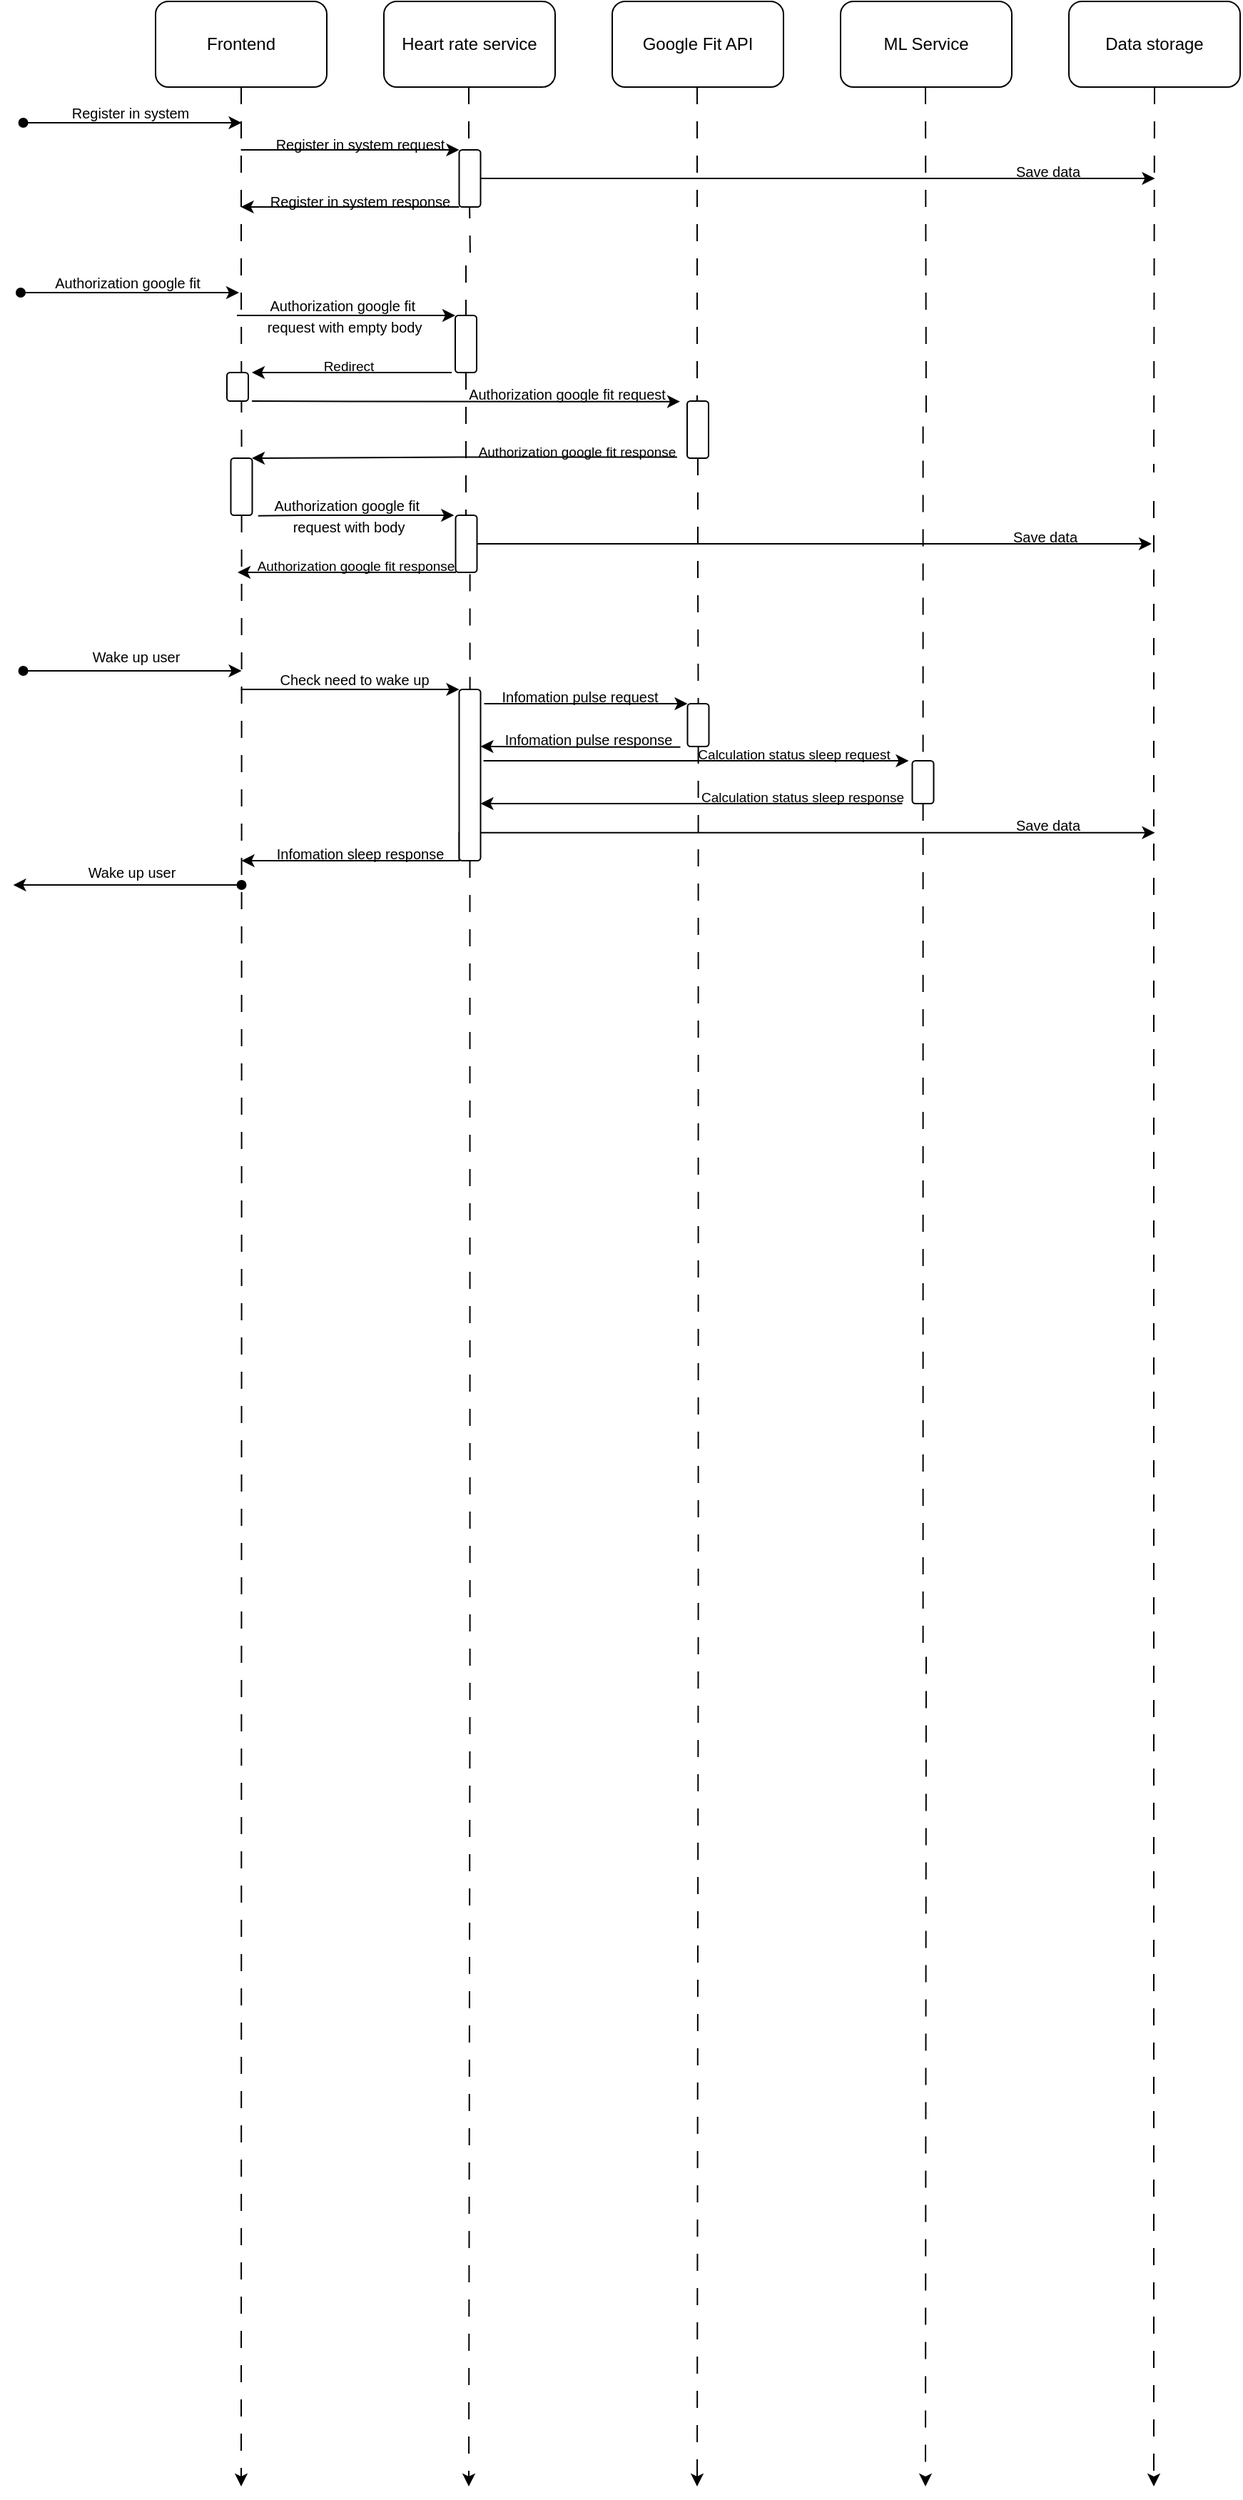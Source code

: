 <mxfile version="21.3.2" type="device">
  <diagram name="Page-1" id="HiQQ755nmSSbNRLTUAPr">
    <mxGraphModel dx="1577" dy="630" grid="0" gridSize="10" guides="1" tooltips="1" connect="1" arrows="1" fold="1" page="0" pageScale="1" pageWidth="850" pageHeight="1100" math="0" shadow="0">
      <root>
        <mxCell id="0" />
        <mxCell id="1" parent="0" />
        <mxCell id="yfIqBmDYOENal--9FzKk-6" style="edgeStyle=orthogonalEdgeStyle;rounded=0;orthogonalLoop=1;jettySize=auto;html=1;dashed=1;dashPattern=12 12;" parent="1" source="u_Wp-B7MnKJxYU2RvBDN-40" edge="1">
          <mxGeometry relative="1" as="geometry">
            <mxPoint x="100" y="1971" as="targetPoint" />
            <Array as="points">
              <mxPoint x="100" y="1130" />
              <mxPoint x="100" y="1130" />
            </Array>
          </mxGeometry>
        </mxCell>
        <mxCell id="yfIqBmDYOENal--9FzKk-1" value="Frontend" style="rounded=1;whiteSpace=wrap;html=1;" parent="1" vertex="1">
          <mxGeometry x="40" y="230" width="120" height="60" as="geometry" />
        </mxCell>
        <mxCell id="yfIqBmDYOENal--9FzKk-2" value="Heart rate service" style="rounded=1;whiteSpace=wrap;html=1;" parent="1" vertex="1">
          <mxGeometry x="200" y="230" width="120" height="60" as="geometry" />
        </mxCell>
        <mxCell id="yfIqBmDYOENal--9FzKk-3" value="Google Fit API" style="rounded=1;whiteSpace=wrap;html=1;" parent="1" vertex="1">
          <mxGeometry x="360" y="230" width="120" height="60" as="geometry" />
        </mxCell>
        <mxCell id="yfIqBmDYOENal--9FzKk-4" value="ML Service" style="rounded=1;whiteSpace=wrap;html=1;" parent="1" vertex="1">
          <mxGeometry x="520" y="230" width="120" height="60" as="geometry" />
        </mxCell>
        <mxCell id="yfIqBmDYOENal--9FzKk-5" value="Data storage" style="rounded=1;whiteSpace=wrap;html=1;" parent="1" vertex="1">
          <mxGeometry x="680" y="230" width="120" height="60" as="geometry" />
        </mxCell>
        <mxCell id="yfIqBmDYOENal--9FzKk-7" style="edgeStyle=orthogonalEdgeStyle;rounded=0;orthogonalLoop=1;jettySize=auto;html=1;dashed=1;dashPattern=12 12;exitX=1;exitY=0.5;exitDx=0;exitDy=0;" parent="1" source="xFeP8VPzGv1GcxXWumZ8-54" edge="1">
          <mxGeometry relative="1" as="geometry">
            <mxPoint x="259.5" y="1971" as="targetPoint" />
            <mxPoint x="259.5" y="830" as="sourcePoint" />
          </mxGeometry>
        </mxCell>
        <mxCell id="yfIqBmDYOENal--9FzKk-8" style="edgeStyle=orthogonalEdgeStyle;rounded=0;orthogonalLoop=1;jettySize=auto;html=1;dashed=1;dashPattern=12 12;" parent="1" source="xFeP8VPzGv1GcxXWumZ8-61" edge="1">
          <mxGeometry relative="1" as="geometry">
            <mxPoint x="419.5" y="1971" as="targetPoint" />
            <mxPoint x="419.5" y="290" as="sourcePoint" />
          </mxGeometry>
        </mxCell>
        <mxCell id="yfIqBmDYOENal--9FzKk-9" style="edgeStyle=orthogonalEdgeStyle;rounded=0;orthogonalLoop=1;jettySize=auto;html=1;dashed=1;dashPattern=12 12;" parent="1" source="xFeP8VPzGv1GcxXWumZ8-102" edge="1">
          <mxGeometry relative="1" as="geometry">
            <mxPoint x="579.5" y="1971" as="targetPoint" />
            <mxPoint x="579.5" y="290" as="sourcePoint" />
          </mxGeometry>
        </mxCell>
        <mxCell id="yfIqBmDYOENal--9FzKk-10" style="edgeStyle=orthogonalEdgeStyle;rounded=0;orthogonalLoop=1;jettySize=auto;html=1;dashed=1;dashPattern=12 12;" parent="1" edge="1">
          <mxGeometry relative="1" as="geometry">
            <mxPoint x="739.5" y="1971" as="targetPoint" />
            <mxPoint x="739.5" y="580" as="sourcePoint" />
          </mxGeometry>
        </mxCell>
        <mxCell id="xFeP8VPzGv1GcxXWumZ8-5" value="" style="edgeStyle=orthogonalEdgeStyle;rounded=0;orthogonalLoop=1;jettySize=auto;html=1;endArrow=none;endFill=0;dashed=1;dashPattern=12 12;" parent="1" edge="1">
          <mxGeometry relative="1" as="geometry">
            <mxPoint x="259.5" y="340" as="targetPoint" />
            <mxPoint x="259.5" y="290" as="sourcePoint" />
          </mxGeometry>
        </mxCell>
        <mxCell id="xFeP8VPzGv1GcxXWumZ8-9" style="edgeStyle=orthogonalEdgeStyle;rounded=0;orthogonalLoop=1;jettySize=auto;html=1;endArrow=none;endFill=0;startArrow=classic;startFill=1;" parent="1" edge="1">
          <mxGeometry relative="1" as="geometry">
            <mxPoint x="97" y="450" as="targetPoint" />
            <mxPoint x="250" y="450" as="sourcePoint" />
            <Array as="points">
              <mxPoint x="97" y="450" />
            </Array>
          </mxGeometry>
        </mxCell>
        <mxCell id="xFeP8VPzGv1GcxXWumZ8-26" style="edgeStyle=orthogonalEdgeStyle;rounded=0;orthogonalLoop=1;jettySize=auto;html=1;endArrow=classic;endFill=1;startArrow=none;startFill=0;" parent="1" edge="1">
          <mxGeometry relative="1" as="geometry">
            <mxPoint x="107.5" y="550" as="targetPoint" />
            <mxPoint x="405.51" y="549.31" as="sourcePoint" />
            <Array as="points">
              <mxPoint x="252.51" y="549.31" />
            </Array>
          </mxGeometry>
        </mxCell>
        <mxCell id="xFeP8VPzGv1GcxXWumZ8-27" style="edgeStyle=orthogonalEdgeStyle;rounded=0;orthogonalLoop=1;jettySize=auto;html=1;endArrow=classic;endFill=1;startArrow=none;startFill=0;" parent="1" edge="1">
          <mxGeometry relative="1" as="geometry">
            <mxPoint x="107.5" y="490" as="targetPoint" />
            <mxPoint x="247.5" y="490" as="sourcePoint" />
            <Array as="points">
              <mxPoint x="247.5" y="490" />
              <mxPoint x="247.5" y="490" />
            </Array>
          </mxGeometry>
        </mxCell>
        <mxCell id="xFeP8VPzGv1GcxXWumZ8-28" style="edgeStyle=orthogonalEdgeStyle;rounded=0;orthogonalLoop=1;jettySize=auto;html=1;endArrow=classic;endFill=1;startArrow=none;startFill=0;" parent="1" edge="1">
          <mxGeometry relative="1" as="geometry">
            <mxPoint x="267.75" y="792" as="targetPoint" />
            <mxPoint x="563.25" y="792" as="sourcePoint" />
            <Array as="points">
              <mxPoint x="410.25" y="792" />
            </Array>
          </mxGeometry>
        </mxCell>
        <mxCell id="xFeP8VPzGv1GcxXWumZ8-30" style="edgeStyle=orthogonalEdgeStyle;rounded=0;orthogonalLoop=1;jettySize=auto;html=1;endArrow=none;endFill=0;startArrow=classic;startFill=1;" parent="1" edge="1">
          <mxGeometry relative="1" as="geometry">
            <mxPoint x="107.5" y="510" as="targetPoint" />
            <mxPoint x="407.5" y="510.34" as="sourcePoint" />
            <Array as="points">
              <mxPoint x="177.5" y="510" />
            </Array>
          </mxGeometry>
        </mxCell>
        <mxCell id="xFeP8VPzGv1GcxXWumZ8-32" style="edgeStyle=orthogonalEdgeStyle;rounded=0;orthogonalLoop=1;jettySize=auto;html=1;endArrow=none;endFill=0;startArrow=classic;startFill=1;" parent="1" edge="1">
          <mxGeometry relative="1" as="geometry">
            <mxPoint x="265.52" y="610" as="targetPoint" />
            <mxPoint x="738" y="610" as="sourcePoint" />
            <Array as="points">
              <mxPoint x="265.52" y="610" />
            </Array>
          </mxGeometry>
        </mxCell>
        <mxCell id="xFeP8VPzGv1GcxXWumZ8-33" style="edgeStyle=orthogonalEdgeStyle;rounded=0;orthogonalLoop=1;jettySize=auto;html=1;endArrow=none;endFill=0;startArrow=classic;startFill=1;" parent="1" edge="1">
          <mxGeometry relative="1" as="geometry">
            <mxPoint x="99.75" y="712" as="targetPoint" />
            <mxPoint x="252.75" y="712" as="sourcePoint" />
            <Array as="points">
              <mxPoint x="99.75" y="712" />
            </Array>
          </mxGeometry>
        </mxCell>
        <mxCell id="xFeP8VPzGv1GcxXWumZ8-34" style="edgeStyle=orthogonalEdgeStyle;rounded=0;orthogonalLoop=1;jettySize=auto;html=1;endArrow=none;endFill=0;startArrow=classic;startFill=1;" parent="1" edge="1">
          <mxGeometry relative="1" as="geometry">
            <mxPoint x="270.25" y="722" as="targetPoint" />
            <mxPoint x="412.75" y="722" as="sourcePoint" />
            <Array as="points">
              <mxPoint x="270.25" y="722" />
            </Array>
          </mxGeometry>
        </mxCell>
        <mxCell id="xFeP8VPzGv1GcxXWumZ8-42" style="edgeStyle=orthogonalEdgeStyle;rounded=0;orthogonalLoop=1;jettySize=auto;html=1;endArrow=none;endFill=0;startArrow=classic;startFill=1;" parent="1" edge="1">
          <mxGeometry relative="1" as="geometry">
            <mxPoint x="267.75" y="812.42" as="targetPoint" />
            <mxPoint x="740.25" y="812.42" as="sourcePoint" />
            <Array as="points">
              <mxPoint x="267.75" y="812.42" />
            </Array>
          </mxGeometry>
        </mxCell>
        <mxCell id="xFeP8VPzGv1GcxXWumZ8-43" style="edgeStyle=orthogonalEdgeStyle;rounded=0;orthogonalLoop=1;jettySize=auto;html=1;endArrow=none;endFill=0;startArrow=classic;startFill=1;" parent="1" edge="1">
          <mxGeometry relative="1" as="geometry">
            <mxPoint x="269.75" y="762" as="targetPoint" />
            <mxPoint x="567.75" y="762" as="sourcePoint" />
            <Array as="points">
              <mxPoint x="269.75" y="762" />
            </Array>
          </mxGeometry>
        </mxCell>
        <mxCell id="xFeP8VPzGv1GcxXWumZ8-45" style="edgeStyle=orthogonalEdgeStyle;rounded=0;orthogonalLoop=1;jettySize=auto;html=1;endArrow=classic;endFill=1;startArrow=none;startFill=0;" parent="1" edge="1">
          <mxGeometry relative="1" as="geometry">
            <mxPoint x="100.25" y="832" as="targetPoint" />
            <mxPoint x="252.75" y="812" as="sourcePoint" />
            <Array as="points">
              <mxPoint x="253.25" y="832" />
              <mxPoint x="100.25" y="832" />
            </Array>
          </mxGeometry>
        </mxCell>
        <mxCell id="xFeP8VPzGv1GcxXWumZ8-67" value="" style="edgeStyle=orthogonalEdgeStyle;rounded=0;orthogonalLoop=1;jettySize=auto;html=1;endArrow=none;endFill=0;dashed=1;dashPattern=12 12;exitX=1;exitY=0.5;exitDx=0;exitDy=0;" parent="1" target="xFeP8VPzGv1GcxXWumZ8-53" edge="1">
          <mxGeometry relative="1" as="geometry">
            <mxPoint x="259.5" y="1971" as="targetPoint" />
            <mxPoint x="260" y="370" as="sourcePoint" />
          </mxGeometry>
        </mxCell>
        <mxCell id="xFeP8VPzGv1GcxXWumZ8-53" value="" style="rounded=1;whiteSpace=wrap;html=1;direction=south;" parent="1" vertex="1">
          <mxGeometry x="250" y="450" width="15" height="40" as="geometry" />
        </mxCell>
        <mxCell id="xFeP8VPzGv1GcxXWumZ8-83" value="" style="edgeStyle=orthogonalEdgeStyle;rounded=0;orthogonalLoop=1;jettySize=auto;html=1;dashed=1;dashPattern=12 12;endArrow=none;endFill=0;" parent="1" source="xFeP8VPzGv1GcxXWumZ8-53" target="xFeP8VPzGv1GcxXWumZ8-54" edge="1">
          <mxGeometry relative="1" as="geometry">
            <mxPoint x="259.5" y="1971" as="targetPoint" />
            <mxPoint x="260" y="490" as="sourcePoint" />
          </mxGeometry>
        </mxCell>
        <mxCell id="xFeP8VPzGv1GcxXWumZ8-54" value="" style="rounded=1;whiteSpace=wrap;html=1;direction=south;" parent="1" vertex="1">
          <mxGeometry x="252.75" y="712" width="15" height="120" as="geometry" />
        </mxCell>
        <mxCell id="xFeP8VPzGv1GcxXWumZ8-86" value="" style="edgeStyle=orthogonalEdgeStyle;rounded=0;orthogonalLoop=1;jettySize=auto;html=1;dashed=1;dashPattern=12 12;endArrow=none;endFill=0;" parent="1" target="xFeP8VPzGv1GcxXWumZ8-55" edge="1">
          <mxGeometry relative="1" as="geometry">
            <mxPoint x="419.5" y="1971" as="targetPoint" />
            <mxPoint x="419.5" y="290" as="sourcePoint" />
          </mxGeometry>
        </mxCell>
        <mxCell id="xFeP8VPzGv1GcxXWumZ8-55" value="" style="rounded=1;whiteSpace=wrap;html=1;direction=south;" parent="1" vertex="1">
          <mxGeometry x="412.5" y="510" width="15" height="40" as="geometry" />
        </mxCell>
        <mxCell id="xFeP8VPzGv1GcxXWumZ8-87" style="edgeStyle=orthogonalEdgeStyle;rounded=0;orthogonalLoop=1;jettySize=auto;html=1;endArrow=none;endFill=0;startArrow=classic;startFill=1;" parent="1" edge="1">
          <mxGeometry relative="1" as="geometry">
            <mxPoint x="111.88" y="590.34" as="targetPoint" />
            <mxPoint x="249.13" y="590" as="sourcePoint" />
            <Array as="points">
              <mxPoint x="142.13" y="590.34" />
              <mxPoint x="142.13" y="590.34" />
            </Array>
          </mxGeometry>
        </mxCell>
        <mxCell id="xFeP8VPzGv1GcxXWumZ8-88" style="edgeStyle=orthogonalEdgeStyle;rounded=0;orthogonalLoop=1;jettySize=auto;html=1;endArrow=classic;endFill=1;startArrow=none;startFill=0;" parent="1" edge="1">
          <mxGeometry relative="1" as="geometry">
            <mxPoint x="97.5" y="630" as="targetPoint" />
            <mxPoint x="250.5" y="630" as="sourcePoint" />
            <Array as="points">
              <mxPoint x="97.5" y="630" />
            </Array>
          </mxGeometry>
        </mxCell>
        <mxCell id="xFeP8VPzGv1GcxXWumZ8-89" value="" style="rounded=1;whiteSpace=wrap;html=1;direction=south;" parent="1" vertex="1">
          <mxGeometry x="250.25" y="590" width="15" height="40" as="geometry" />
        </mxCell>
        <mxCell id="xFeP8VPzGv1GcxXWumZ8-90" value="" style="edgeStyle=orthogonalEdgeStyle;rounded=0;orthogonalLoop=1;jettySize=auto;html=1;dashed=1;dashPattern=12 12;endArrow=none;endFill=0;exitX=0.5;exitY=1;exitDx=0;exitDy=0;" parent="1" source="yfIqBmDYOENal--9FzKk-5" edge="1">
          <mxGeometry relative="1" as="geometry">
            <mxPoint x="739.5" y="560" as="targetPoint" />
            <mxPoint x="739.5" y="390" as="sourcePoint" />
          </mxGeometry>
        </mxCell>
        <mxCell id="xFeP8VPzGv1GcxXWumZ8-103" value="" style="edgeStyle=orthogonalEdgeStyle;rounded=0;orthogonalLoop=1;jettySize=auto;html=1;dashed=1;dashPattern=12 12;endArrow=none;endFill=0;" parent="1" target="xFeP8VPzGv1GcxXWumZ8-102" edge="1">
          <mxGeometry relative="1" as="geometry">
            <mxPoint x="579.5" y="1971" as="targetPoint" />
            <mxPoint x="579.5" y="290" as="sourcePoint" />
          </mxGeometry>
        </mxCell>
        <mxCell id="xFeP8VPzGv1GcxXWumZ8-102" value="" style="rounded=1;whiteSpace=wrap;html=1;direction=south;" parent="1" vertex="1">
          <mxGeometry x="570.25" y="762" width="15" height="30" as="geometry" />
        </mxCell>
        <mxCell id="9ts8WiNrW34T15GEBxfx-7" value="" style="edgeStyle=orthogonalEdgeStyle;rounded=0;orthogonalLoop=1;jettySize=auto;html=1;dashed=1;dashPattern=12 12;endArrow=none;endFill=0;exitX=1;exitY=0.5;exitDx=0;exitDy=0;" parent="1" source="xFeP8VPzGv1GcxXWumZ8-55" target="xFeP8VPzGv1GcxXWumZ8-61" edge="1">
          <mxGeometry relative="1" as="geometry">
            <mxPoint x="419.5" y="1971" as="targetPoint" />
            <mxPoint x="420" y="551" as="sourcePoint" />
          </mxGeometry>
        </mxCell>
        <mxCell id="xFeP8VPzGv1GcxXWumZ8-61" value="" style="rounded=1;whiteSpace=wrap;html=1;direction=south;" parent="1" vertex="1">
          <mxGeometry x="412.75" y="722" width="15" height="30" as="geometry" />
        </mxCell>
        <mxCell id="9ts8WiNrW34T15GEBxfx-9" style="edgeStyle=orthogonalEdgeStyle;rounded=0;orthogonalLoop=1;jettySize=auto;html=1;endArrow=classic;endFill=1;startArrow=none;startFill=0;" parent="1" edge="1">
          <mxGeometry relative="1" as="geometry">
            <mxPoint x="267.75" y="752" as="targetPoint" />
            <mxPoint x="407.75" y="752.42" as="sourcePoint" />
            <Array as="points">
              <mxPoint x="337.75" y="752.42" />
            </Array>
          </mxGeometry>
        </mxCell>
        <mxCell id="u_Wp-B7MnKJxYU2RvBDN-1" value="&lt;font style=&quot;font-size: 10px;&quot;&gt;Register in system&amp;nbsp;request&lt;/font&gt;" style="text;html=1;align=center;verticalAlign=middle;resizable=0;points=[];autosize=1;strokeColor=none;fillColor=none;" parent="1" vertex="1">
          <mxGeometry x="112.75" y="315" width="140" height="30" as="geometry" />
        </mxCell>
        <mxCell id="u_Wp-B7MnKJxYU2RvBDN-6" value="&lt;font style=&quot;font-size: 10px;&quot;&gt;Authorization google fit&amp;nbsp;&lt;br style=&quot;border-color: var(--border-color);&quot;&gt;request with empty body&lt;/font&gt;" style="text;html=1;align=center;verticalAlign=middle;resizable=0;points=[];autosize=1;strokeColor=none;fillColor=none;" parent="1" vertex="1">
          <mxGeometry x="108.99" y="429" width="126" height="41" as="geometry" />
        </mxCell>
        <mxCell id="u_Wp-B7MnKJxYU2RvBDN-9" value="&lt;font style=&quot;font-size: 10px;&quot;&gt;Save data&lt;/font&gt;" style="text;html=1;align=center;verticalAlign=middle;resizable=0;points=[];autosize=1;strokeColor=none;fillColor=none;" parent="1" vertex="1">
          <mxGeometry x="628" y="590" width="70" height="30" as="geometry" />
        </mxCell>
        <mxCell id="u_Wp-B7MnKJxYU2RvBDN-10" value="&lt;font style=&quot;font-size: 10px;&quot;&gt;Save data&lt;/font&gt;" style="text;html=1;align=center;verticalAlign=middle;resizable=0;points=[];autosize=1;strokeColor=none;fillColor=none;" parent="1" vertex="1">
          <mxGeometry x="630.25" y="792" width="70" height="30" as="geometry" />
        </mxCell>
        <mxCell id="u_Wp-B7MnKJxYU2RvBDN-18" style="edgeStyle=orthogonalEdgeStyle;rounded=0;orthogonalLoop=1;jettySize=auto;html=1;endArrow=none;endFill=0;startArrow=classic;startFill=1;" parent="1" edge="1">
          <mxGeometry relative="1" as="geometry">
            <mxPoint x="267.77" y="354" as="targetPoint" />
            <mxPoint x="740.25" y="354" as="sourcePoint" />
            <Array as="points">
              <mxPoint x="267.77" y="354" />
            </Array>
          </mxGeometry>
        </mxCell>
        <mxCell id="u_Wp-B7MnKJxYU2RvBDN-19" style="edgeStyle=orthogonalEdgeStyle;rounded=0;orthogonalLoop=1;jettySize=auto;html=1;endArrow=none;endFill=0;startArrow=classic;startFill=1;" parent="1" edge="1">
          <mxGeometry relative="1" as="geometry">
            <mxPoint x="99.75" y="334" as="targetPoint" />
            <mxPoint x="252.75" y="334" as="sourcePoint" />
            <Array as="points">
              <mxPoint x="99.75" y="334" />
            </Array>
          </mxGeometry>
        </mxCell>
        <mxCell id="u_Wp-B7MnKJxYU2RvBDN-20" style="edgeStyle=orthogonalEdgeStyle;rounded=0;orthogonalLoop=1;jettySize=auto;html=1;endArrow=classic;endFill=1;startArrow=none;startFill=0;" parent="1" edge="1">
          <mxGeometry relative="1" as="geometry">
            <mxPoint x="99.75" y="374" as="targetPoint" />
            <mxPoint x="252.75" y="374" as="sourcePoint" />
            <Array as="points">
              <mxPoint x="99.75" y="374" />
            </Array>
          </mxGeometry>
        </mxCell>
        <mxCell id="u_Wp-B7MnKJxYU2RvBDN-21" value="" style="rounded=1;whiteSpace=wrap;html=1;direction=south;" parent="1" vertex="1">
          <mxGeometry x="252.75" y="334" width="15" height="40" as="geometry" />
        </mxCell>
        <mxCell id="u_Wp-B7MnKJxYU2RvBDN-22" value="&lt;font style=&quot;font-size: 10px;&quot;&gt;Save data&lt;/font&gt;" style="text;html=1;align=center;verticalAlign=middle;resizable=0;points=[];autosize=1;strokeColor=none;fillColor=none;" parent="1" vertex="1">
          <mxGeometry x="630.25" y="334" width="70" height="30" as="geometry" />
        </mxCell>
        <mxCell id="u_Wp-B7MnKJxYU2RvBDN-23" value="&lt;font style=&quot;font-size: 9.5px;&quot;&gt;Redirect&lt;/font&gt;" style="text;html=1;align=center;verticalAlign=middle;resizable=0;points=[];autosize=1;strokeColor=none;fillColor=none;" parent="1" vertex="1">
          <mxGeometry x="145" y="470" width="60" height="30" as="geometry" />
        </mxCell>
        <mxCell id="u_Wp-B7MnKJxYU2RvBDN-33" value="&lt;font style=&quot;font-size: 9.5px;&quot;&gt;Сalculation status sleep request&lt;/font&gt;" style="text;html=1;align=center;verticalAlign=middle;resizable=0;points=[];autosize=1;strokeColor=none;fillColor=none;" parent="1" vertex="1">
          <mxGeometry x="407.49" y="742" width="160" height="30" as="geometry" />
        </mxCell>
        <mxCell id="u_Wp-B7MnKJxYU2RvBDN-38" value="&lt;font style=&quot;font-size: 10px;&quot;&gt;Register in system&amp;nbsp;response&lt;/font&gt;" style="text;html=1;align=center;verticalAlign=middle;resizable=0;points=[];autosize=1;strokeColor=none;fillColor=none;" parent="1" vertex="1">
          <mxGeometry x="107.75" y="355" width="150" height="30" as="geometry" />
        </mxCell>
        <mxCell id="u_Wp-B7MnKJxYU2RvBDN-41" value="" style="edgeStyle=orthogonalEdgeStyle;rounded=0;orthogonalLoop=1;jettySize=auto;html=1;dashed=1;dashPattern=12 12;endArrow=none;endFill=0;" parent="1" source="yfIqBmDYOENal--9FzKk-1" target="u_Wp-B7MnKJxYU2RvBDN-40" edge="1">
          <mxGeometry relative="1" as="geometry">
            <mxPoint x="100" y="1971" as="targetPoint" />
            <Array as="points" />
            <mxPoint x="100" y="290" as="sourcePoint" />
          </mxGeometry>
        </mxCell>
        <mxCell id="u_Wp-B7MnKJxYU2RvBDN-40" value="" style="rounded=1;whiteSpace=wrap;html=1;direction=south;" parent="1" vertex="1">
          <mxGeometry x="92.75" y="550" width="15" height="40" as="geometry" />
        </mxCell>
        <mxCell id="u_Wp-B7MnKJxYU2RvBDN-39" value="" style="rounded=1;whiteSpace=wrap;html=1;direction=south;" parent="1" vertex="1">
          <mxGeometry x="90" y="490" width="15" height="20" as="geometry" />
        </mxCell>
        <mxCell id="u_Wp-B7MnKJxYU2RvBDN-46" value="&lt;font style=&quot;font-size: 9.5px;&quot;&gt;Authorization google fit&amp;nbsp;response&lt;/font&gt;" style="text;html=1;align=center;verticalAlign=middle;resizable=0;points=[];autosize=1;strokeColor=none;fillColor=none;" parent="1" vertex="1">
          <mxGeometry x="255" y="530" width="160" height="30" as="geometry" />
        </mxCell>
        <mxCell id="u_Wp-B7MnKJxYU2RvBDN-47" value="&lt;font style=&quot;font-size: 10px;&quot;&gt;Authorization google fit&amp;nbsp;request&lt;/font&gt;" style="text;html=1;align=center;verticalAlign=middle;resizable=0;points=[];autosize=1;strokeColor=none;fillColor=none;" parent="1" vertex="1">
          <mxGeometry x="247.5" y="490" width="160" height="30" as="geometry" />
        </mxCell>
        <mxCell id="u_Wp-B7MnKJxYU2RvBDN-53" value="&lt;font style=&quot;font-size: 10px;&quot;&gt;Authorization google fit&amp;nbsp;&lt;br&gt;request with body&lt;/font&gt;" style="text;html=1;align=center;verticalAlign=middle;resizable=0;points=[];autosize=1;strokeColor=none;fillColor=none;" parent="1" vertex="1">
          <mxGeometry x="110.25" y="570" width="130" height="40" as="geometry" />
        </mxCell>
        <mxCell id="u_Wp-B7MnKJxYU2RvBDN-56" value="&lt;font style=&quot;font-size: 9.5px;&quot;&gt;Authorization google fit&amp;nbsp;response&lt;/font&gt;" style="text;html=1;align=center;verticalAlign=middle;resizable=0;points=[];autosize=1;strokeColor=none;fillColor=none;" parent="1" vertex="1">
          <mxGeometry x="100.25" y="610" width="160" height="30" as="geometry" />
        </mxCell>
        <mxCell id="u_Wp-B7MnKJxYU2RvBDN-57" value="&lt;font style=&quot;font-size: 10px;&quot;&gt;Infomation sleep response&lt;/font&gt;" style="text;html=1;align=center;verticalAlign=middle;resizable=0;points=[];autosize=1;strokeColor=none;fillColor=none;" parent="1" vertex="1">
          <mxGeometry x="112.75" y="812" width="140" height="30" as="geometry" />
        </mxCell>
        <mxCell id="u_Wp-B7MnKJxYU2RvBDN-58" value="&lt;font style=&quot;font-size: 10px;&quot;&gt;Infomation pulse request&lt;/font&gt;" style="text;html=1;align=center;verticalAlign=middle;resizable=0;points=[];autosize=1;strokeColor=none;fillColor=none;" parent="1" vertex="1">
          <mxGeometry x="272.24" y="702" width="130" height="30" as="geometry" />
        </mxCell>
        <mxCell id="u_Wp-B7MnKJxYU2RvBDN-59" value="&lt;font style=&quot;font-size: 10px;&quot;&gt;Infomation pulse response&lt;/font&gt;" style="text;html=1;align=center;verticalAlign=middle;resizable=0;points=[];autosize=1;strokeColor=none;fillColor=none;" parent="1" vertex="1">
          <mxGeometry x="272.5" y="732" width="140" height="30" as="geometry" />
        </mxCell>
        <mxCell id="u_Wp-B7MnKJxYU2RvBDN-60" value="&lt;font style=&quot;font-size: 9.5px;&quot;&gt;Сalculation status sleep response&lt;/font&gt;" style="text;html=1;align=center;verticalAlign=middle;resizable=0;points=[];autosize=1;strokeColor=none;fillColor=none;" parent="1" vertex="1">
          <mxGeometry x="407.5" y="772" width="170" height="30" as="geometry" />
        </mxCell>
        <mxCell id="VLgJ4dFiVKPVcFpdIN3D-3" style="edgeStyle=orthogonalEdgeStyle;rounded=0;orthogonalLoop=1;jettySize=auto;html=1;endArrow=oval;endFill=1;startArrow=classic;startFill=1;" parent="1" edge="1">
          <mxGeometry relative="1" as="geometry">
            <mxPoint x="-52.75" y="315" as="targetPoint" />
            <mxPoint x="100.25" y="315" as="sourcePoint" />
            <Array as="points">
              <mxPoint x="-52.75" y="315" />
            </Array>
          </mxGeometry>
        </mxCell>
        <mxCell id="VLgJ4dFiVKPVcFpdIN3D-4" value="&lt;font style=&quot;font-size: 10px;&quot;&gt;Register in system&lt;/font&gt;" style="text;html=1;align=center;verticalAlign=middle;resizable=0;points=[];autosize=1;strokeColor=none;fillColor=none;" parent="1" vertex="1">
          <mxGeometry x="-28" y="295" width="100" height="26" as="geometry" />
        </mxCell>
        <mxCell id="VLgJ4dFiVKPVcFpdIN3D-6" style="edgeStyle=orthogonalEdgeStyle;rounded=0;orthogonalLoop=1;jettySize=auto;html=1;endArrow=oval;endFill=1;startArrow=classic;startFill=1;" parent="1" edge="1">
          <mxGeometry relative="1" as="geometry">
            <mxPoint x="-54.5" y="434" as="targetPoint" />
            <mxPoint x="98.5" y="434" as="sourcePoint" />
            <Array as="points">
              <mxPoint x="-54.5" y="434" />
            </Array>
          </mxGeometry>
        </mxCell>
        <mxCell id="VLgJ4dFiVKPVcFpdIN3D-7" value="&lt;font style=&quot;font-size: 10px;&quot;&gt;Authorization google fit&lt;/font&gt;" style="text;html=1;align=center;verticalAlign=middle;resizable=0;points=[];autosize=1;strokeColor=none;fillColor=none;" parent="1" vertex="1">
          <mxGeometry x="-39.75" y="414" width="120" height="26" as="geometry" />
        </mxCell>
        <mxCell id="VLgJ4dFiVKPVcFpdIN3D-8" style="edgeStyle=orthogonalEdgeStyle;rounded=0;orthogonalLoop=1;jettySize=auto;html=1;endArrow=oval;endFill=1;startArrow=classic;startFill=1;" parent="1" edge="1">
          <mxGeometry relative="1" as="geometry">
            <mxPoint x="100.25" y="849" as="targetPoint" />
            <mxPoint x="-59.75" y="849.01" as="sourcePoint" />
            <Array as="points">
              <mxPoint x="-35.75" y="849.01" />
              <mxPoint x="-35.75" y="849.01" />
            </Array>
          </mxGeometry>
        </mxCell>
        <mxCell id="VLgJ4dFiVKPVcFpdIN3D-9" value="&lt;span style=&quot;font-size: 10px;&quot;&gt;Check need to wake up&lt;/span&gt;" style="text;html=1;align=center;verticalAlign=middle;resizable=0;points=[];autosize=1;strokeColor=none;fillColor=none;" parent="1" vertex="1">
          <mxGeometry x="117.25" y="692" width="123" height="26" as="geometry" />
        </mxCell>
        <mxCell id="VLgJ4dFiVKPVcFpdIN3D-12" value="&lt;span style=&quot;color: rgb(0, 0, 0); font-family: Helvetica; font-size: 10px; font-style: normal; font-variant-ligatures: normal; font-variant-caps: normal; font-weight: 400; letter-spacing: normal; orphans: 2; text-indent: 0px; text-transform: none; widows: 2; word-spacing: 0px; -webkit-text-stroke-width: 0px; background-color: rgb(255, 255, 255); text-decoration-thickness: initial; text-decoration-style: initial; text-decoration-color: initial; float: none; display: inline !important;&quot;&gt;Wake up user&lt;/span&gt;" style="text;whiteSpace=wrap;html=1;verticalAlign=middle;align=center;" parent="1" vertex="1">
          <mxGeometry x="-42.998" y="821.998" width="133" height="36" as="geometry" />
        </mxCell>
        <mxCell id="Dd5FPMdaK51ppkrlt_WB-1" style="edgeStyle=orthogonalEdgeStyle;rounded=0;orthogonalLoop=1;jettySize=auto;html=1;endArrow=oval;endFill=1;startArrow=classic;startFill=1;" parent="1" edge="1">
          <mxGeometry relative="1" as="geometry">
            <mxPoint x="-52.75" y="699" as="targetPoint" />
            <mxPoint x="100.25" y="699" as="sourcePoint" />
            <Array as="points">
              <mxPoint x="-52.75" y="699" />
            </Array>
          </mxGeometry>
        </mxCell>
        <mxCell id="Dd5FPMdaK51ppkrlt_WB-3" value="&lt;span style=&quot;color: rgb(0, 0, 0); font-family: Helvetica; font-size: 10px; font-style: normal; font-variant-ligatures: normal; font-variant-caps: normal; font-weight: 400; letter-spacing: normal; orphans: 2; text-indent: 0px; text-transform: none; widows: 2; word-spacing: 0px; -webkit-text-stroke-width: 0px; background-color: rgb(255, 255, 255); text-decoration-thickness: initial; text-decoration-style: initial; text-decoration-color: initial; float: none; display: inline !important;&quot;&gt;Wake up user&lt;/span&gt;" style="text;whiteSpace=wrap;html=1;verticalAlign=middle;align=center;" parent="1" vertex="1">
          <mxGeometry x="-39.748" y="670.998" width="133" height="36" as="geometry" />
        </mxCell>
      </root>
    </mxGraphModel>
  </diagram>
</mxfile>

